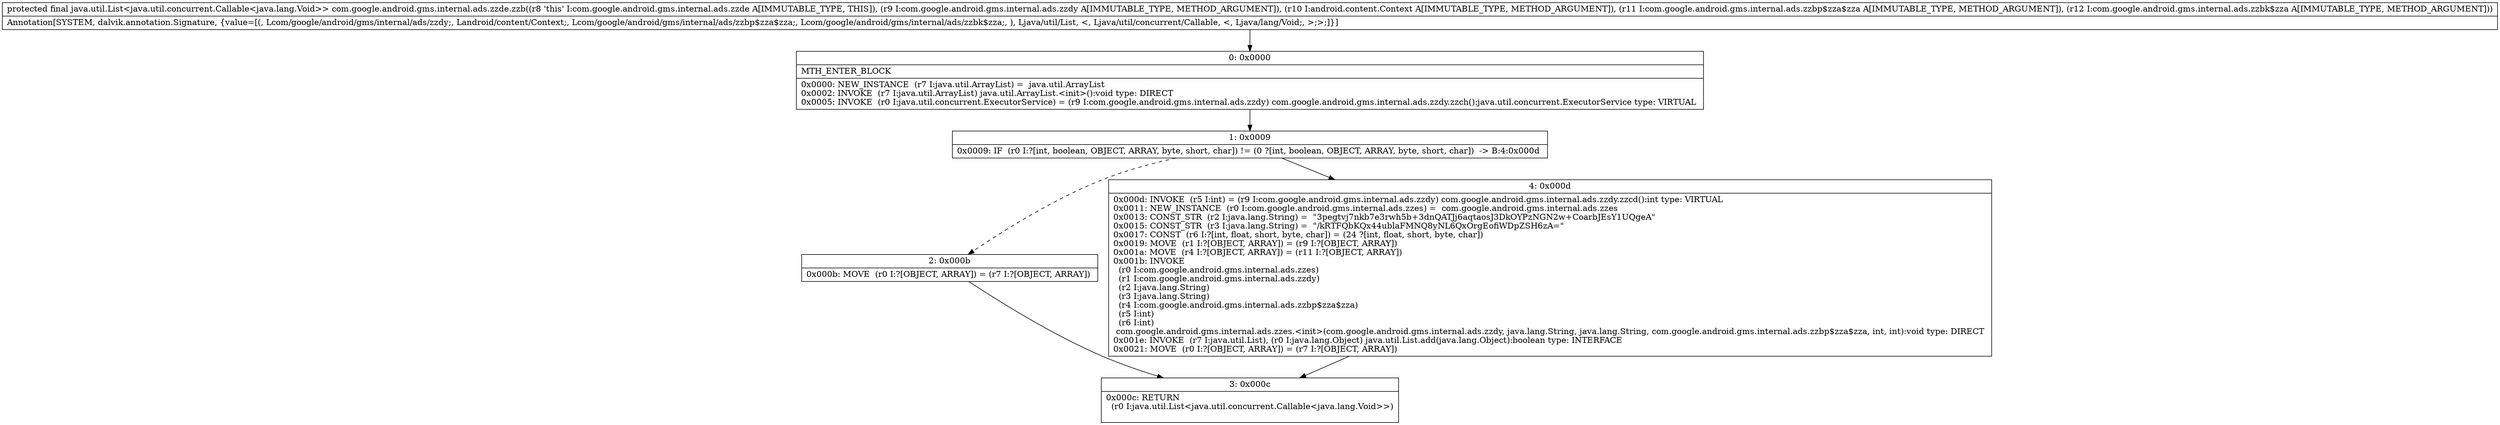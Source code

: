 digraph "CFG forcom.google.android.gms.internal.ads.zzde.zzb(Lcom\/google\/android\/gms\/internal\/ads\/zzdy;Landroid\/content\/Context;Lcom\/google\/android\/gms\/internal\/ads\/zzbp$zza$zza;Lcom\/google\/android\/gms\/internal\/ads\/zzbk$zza;)Ljava\/util\/List;" {
Node_0 [shape=record,label="{0\:\ 0x0000|MTH_ENTER_BLOCK\l|0x0000: NEW_INSTANCE  (r7 I:java.util.ArrayList) =  java.util.ArrayList \l0x0002: INVOKE  (r7 I:java.util.ArrayList) java.util.ArrayList.\<init\>():void type: DIRECT \l0x0005: INVOKE  (r0 I:java.util.concurrent.ExecutorService) = (r9 I:com.google.android.gms.internal.ads.zzdy) com.google.android.gms.internal.ads.zzdy.zzch():java.util.concurrent.ExecutorService type: VIRTUAL \l}"];
Node_1 [shape=record,label="{1\:\ 0x0009|0x0009: IF  (r0 I:?[int, boolean, OBJECT, ARRAY, byte, short, char]) != (0 ?[int, boolean, OBJECT, ARRAY, byte, short, char])  \-\> B:4:0x000d \l}"];
Node_2 [shape=record,label="{2\:\ 0x000b|0x000b: MOVE  (r0 I:?[OBJECT, ARRAY]) = (r7 I:?[OBJECT, ARRAY]) \l}"];
Node_3 [shape=record,label="{3\:\ 0x000c|0x000c: RETURN  \l  (r0 I:java.util.List\<java.util.concurrent.Callable\<java.lang.Void\>\>)\l \l}"];
Node_4 [shape=record,label="{4\:\ 0x000d|0x000d: INVOKE  (r5 I:int) = (r9 I:com.google.android.gms.internal.ads.zzdy) com.google.android.gms.internal.ads.zzdy.zzcd():int type: VIRTUAL \l0x0011: NEW_INSTANCE  (r0 I:com.google.android.gms.internal.ads.zzes) =  com.google.android.gms.internal.ads.zzes \l0x0013: CONST_STR  (r2 I:java.lang.String) =  \"3pegtvj7nkb7e3rwh5b+3dnQATJj6aqtaosJ3DkOYPzNGN2w+CoarbJEsY1UQgeA\" \l0x0015: CONST_STR  (r3 I:java.lang.String) =  \"\/kRTFQbKQx44ublaFMNQ8yNL6QxOrgEofiWDpZSH6zA=\" \l0x0017: CONST  (r6 I:?[int, float, short, byte, char]) = (24 ?[int, float, short, byte, char]) \l0x0019: MOVE  (r1 I:?[OBJECT, ARRAY]) = (r9 I:?[OBJECT, ARRAY]) \l0x001a: MOVE  (r4 I:?[OBJECT, ARRAY]) = (r11 I:?[OBJECT, ARRAY]) \l0x001b: INVOKE  \l  (r0 I:com.google.android.gms.internal.ads.zzes)\l  (r1 I:com.google.android.gms.internal.ads.zzdy)\l  (r2 I:java.lang.String)\l  (r3 I:java.lang.String)\l  (r4 I:com.google.android.gms.internal.ads.zzbp$zza$zza)\l  (r5 I:int)\l  (r6 I:int)\l com.google.android.gms.internal.ads.zzes.\<init\>(com.google.android.gms.internal.ads.zzdy, java.lang.String, java.lang.String, com.google.android.gms.internal.ads.zzbp$zza$zza, int, int):void type: DIRECT \l0x001e: INVOKE  (r7 I:java.util.List), (r0 I:java.lang.Object) java.util.List.add(java.lang.Object):boolean type: INTERFACE \l0x0021: MOVE  (r0 I:?[OBJECT, ARRAY]) = (r7 I:?[OBJECT, ARRAY]) \l}"];
MethodNode[shape=record,label="{protected final java.util.List\<java.util.concurrent.Callable\<java.lang.Void\>\> com.google.android.gms.internal.ads.zzde.zzb((r8 'this' I:com.google.android.gms.internal.ads.zzde A[IMMUTABLE_TYPE, THIS]), (r9 I:com.google.android.gms.internal.ads.zzdy A[IMMUTABLE_TYPE, METHOD_ARGUMENT]), (r10 I:android.content.Context A[IMMUTABLE_TYPE, METHOD_ARGUMENT]), (r11 I:com.google.android.gms.internal.ads.zzbp$zza$zza A[IMMUTABLE_TYPE, METHOD_ARGUMENT]), (r12 I:com.google.android.gms.internal.ads.zzbk$zza A[IMMUTABLE_TYPE, METHOD_ARGUMENT]))  | Annotation[SYSTEM, dalvik.annotation.Signature, \{value=[(, Lcom\/google\/android\/gms\/internal\/ads\/zzdy;, Landroid\/content\/Context;, Lcom\/google\/android\/gms\/internal\/ads\/zzbp$zza$zza;, Lcom\/google\/android\/gms\/internal\/ads\/zzbk$zza;, ), Ljava\/util\/List, \<, Ljava\/util\/concurrent\/Callable, \<, Ljava\/lang\/Void;, \>;\>;]\}]\l}"];
MethodNode -> Node_0;
Node_0 -> Node_1;
Node_1 -> Node_2[style=dashed];
Node_1 -> Node_4;
Node_2 -> Node_3;
Node_4 -> Node_3;
}

